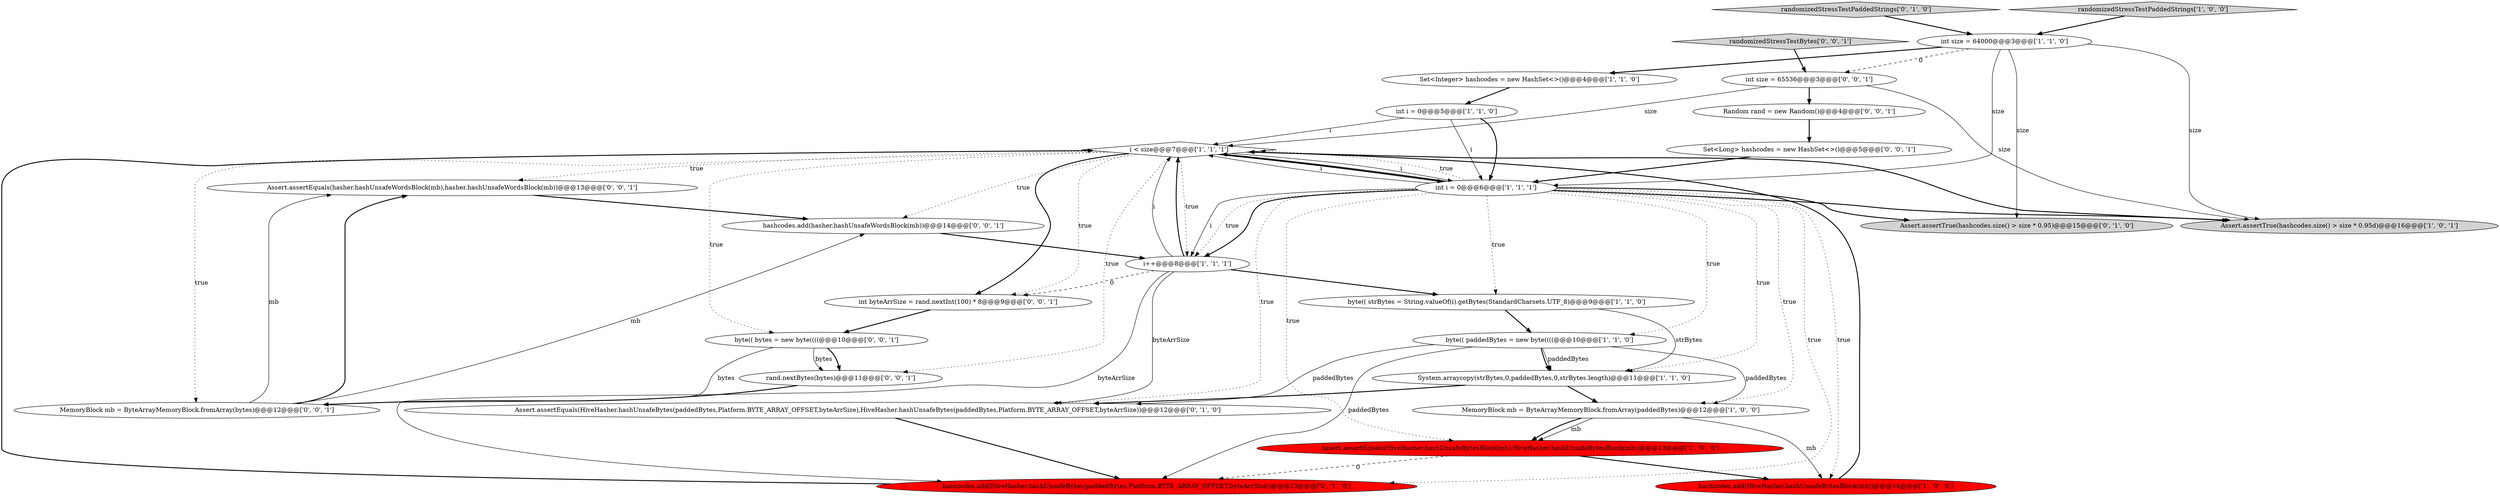 digraph {
3 [style = filled, label = "int size = 64000@@@3@@@['1', '1', '0']", fillcolor = white, shape = ellipse image = "AAA0AAABBB1BBB"];
27 [style = filled, label = "Assert.assertEquals(hasher.hashUnsafeWordsBlock(mb),hasher.hashUnsafeWordsBlock(mb))@@@13@@@['0', '0', '1']", fillcolor = white, shape = ellipse image = "AAA0AAABBB3BBB"];
15 [style = filled, label = "Assert.assertTrue(hashcodes.size() > size * 0.95)@@@15@@@['0', '1', '0']", fillcolor = lightgray, shape = ellipse image = "AAA0AAABBB2BBB"];
1 [style = filled, label = "int i = 0@@@5@@@['1', '1', '0']", fillcolor = white, shape = ellipse image = "AAA0AAABBB1BBB"];
10 [style = filled, label = "byte(( strBytes = String.valueOf(i).getBytes(StandardCharsets.UTF_8)@@@9@@@['1', '1', '0']", fillcolor = white, shape = ellipse image = "AAA0AAABBB1BBB"];
8 [style = filled, label = "Assert.assertTrue(hashcodes.size() > size * 0.95d)@@@16@@@['1', '0', '1']", fillcolor = lightgray, shape = ellipse image = "AAA0AAABBB1BBB"];
0 [style = filled, label = "byte(( paddedBytes = new byte((((@@@10@@@['1', '1', '0']", fillcolor = white, shape = ellipse image = "AAA0AAABBB1BBB"];
23 [style = filled, label = "hashcodes.add(hasher.hashUnsafeWordsBlock(mb))@@@14@@@['0', '0', '1']", fillcolor = white, shape = ellipse image = "AAA0AAABBB3BBB"];
12 [style = filled, label = "i < size@@@7@@@['1', '1', '1']", fillcolor = white, shape = diamond image = "AAA0AAABBB1BBB"];
17 [style = filled, label = "hashcodes.add(HiveHasher.hashUnsafeBytes(paddedBytes,Platform.BYTE_ARRAY_OFFSET,byteArrSize))@@@13@@@['0', '1', '0']", fillcolor = red, shape = ellipse image = "AAA1AAABBB2BBB"];
22 [style = filled, label = "byte(( bytes = new byte((((@@@10@@@['0', '0', '1']", fillcolor = white, shape = ellipse image = "AAA0AAABBB3BBB"];
14 [style = filled, label = "randomizedStressTestPaddedStrings['0', '1', '0']", fillcolor = lightgray, shape = diamond image = "AAA0AAABBB2BBB"];
9 [style = filled, label = "i++@@@8@@@['1', '1', '1']", fillcolor = white, shape = ellipse image = "AAA0AAABBB1BBB"];
11 [style = filled, label = "System.arraycopy(strBytes,0,paddedBytes,0,strBytes.length)@@@11@@@['1', '1', '0']", fillcolor = white, shape = ellipse image = "AAA0AAABBB1BBB"];
5 [style = filled, label = "Assert.assertEquals(HiveHasher.hashUnsafeBytesBlock(mb),HiveHasher.hashUnsafeBytesBlock(mb))@@@13@@@['1', '0', '0']", fillcolor = red, shape = ellipse image = "AAA1AAABBB1BBB"];
21 [style = filled, label = "Set<Long> hashcodes = new HashSet<>()@@@5@@@['0', '0', '1']", fillcolor = white, shape = ellipse image = "AAA0AAABBB3BBB"];
19 [style = filled, label = "rand.nextBytes(bytes)@@@11@@@['0', '0', '1']", fillcolor = white, shape = ellipse image = "AAA0AAABBB3BBB"];
20 [style = filled, label = "randomizedStressTestBytes['0', '0', '1']", fillcolor = lightgray, shape = diamond image = "AAA0AAABBB3BBB"];
6 [style = filled, label = "hashcodes.add(HiveHasher.hashUnsafeBytesBlock(mb))@@@14@@@['1', '0', '0']", fillcolor = red, shape = ellipse image = "AAA1AAABBB1BBB"];
24 [style = filled, label = "int byteArrSize = rand.nextInt(100) * 8@@@9@@@['0', '0', '1']", fillcolor = white, shape = ellipse image = "AAA0AAABBB3BBB"];
16 [style = filled, label = "Assert.assertEquals(HiveHasher.hashUnsafeBytes(paddedBytes,Platform.BYTE_ARRAY_OFFSET,byteArrSize),HiveHasher.hashUnsafeBytes(paddedBytes,Platform.BYTE_ARRAY_OFFSET,byteArrSize))@@@12@@@['0', '1', '0']", fillcolor = white, shape = ellipse image = "AAA0AAABBB2BBB"];
7 [style = filled, label = "randomizedStressTestPaddedStrings['1', '0', '0']", fillcolor = lightgray, shape = diamond image = "AAA0AAABBB1BBB"];
25 [style = filled, label = "MemoryBlock mb = ByteArrayMemoryBlock.fromArray(bytes)@@@12@@@['0', '0', '1']", fillcolor = white, shape = ellipse image = "AAA0AAABBB3BBB"];
2 [style = filled, label = "MemoryBlock mb = ByteArrayMemoryBlock.fromArray(paddedBytes)@@@12@@@['1', '0', '0']", fillcolor = white, shape = ellipse image = "AAA0AAABBB1BBB"];
4 [style = filled, label = "Set<Integer> hashcodes = new HashSet<>()@@@4@@@['1', '1', '0']", fillcolor = white, shape = ellipse image = "AAA0AAABBB1BBB"];
26 [style = filled, label = "int size = 65536@@@3@@@['0', '0', '1']", fillcolor = white, shape = ellipse image = "AAA0AAABBB3BBB"];
13 [style = filled, label = "int i = 0@@@6@@@['1', '1', '1']", fillcolor = white, shape = ellipse image = "AAA0AAABBB1BBB"];
18 [style = filled, label = "Random rand = new Random()@@@4@@@['0', '0', '1']", fillcolor = white, shape = ellipse image = "AAA0AAABBB3BBB"];
13->6 [style = dotted, label="true"];
11->16 [style = bold, label=""];
14->3 [style = bold, label=""];
25->23 [style = solid, label="mb"];
13->9 [style = solid, label="i"];
13->16 [style = dotted, label="true"];
13->17 [style = dotted, label="true"];
3->26 [style = dashed, label="0"];
12->23 [style = dotted, label="true"];
26->12 [style = solid, label="size"];
22->19 [style = bold, label=""];
13->12 [style = dotted, label="true"];
9->24 [style = dashed, label="0"];
0->2 [style = solid, label="paddedBytes"];
20->26 [style = bold, label=""];
22->19 [style = solid, label="bytes"];
9->12 [style = solid, label="i"];
0->11 [style = bold, label=""];
13->5 [style = dotted, label="true"];
26->8 [style = solid, label="size"];
16->17 [style = bold, label=""];
9->10 [style = bold, label=""];
12->24 [style = bold, label=""];
0->17 [style = solid, label="paddedBytes"];
13->10 [style = dotted, label="true"];
24->22 [style = bold, label=""];
25->27 [style = solid, label="mb"];
3->4 [style = bold, label=""];
1->13 [style = bold, label=""];
11->2 [style = bold, label=""];
7->3 [style = bold, label=""];
19->25 [style = bold, label=""];
13->12 [style = solid, label="i"];
13->2 [style = dotted, label="true"];
25->27 [style = bold, label=""];
12->13 [style = bold, label=""];
10->11 [style = solid, label="strBytes"];
12->27 [style = dotted, label="true"];
12->22 [style = dotted, label="true"];
17->12 [style = bold, label=""];
13->12 [style = bold, label=""];
0->16 [style = solid, label="paddedBytes"];
5->17 [style = dashed, label="0"];
5->6 [style = bold, label=""];
3->15 [style = solid, label="size"];
13->9 [style = dotted, label="true"];
21->13 [style = bold, label=""];
12->19 [style = dotted, label="true"];
13->0 [style = dotted, label="true"];
12->8 [style = bold, label=""];
2->5 [style = solid, label="mb"];
1->12 [style = solid, label="i"];
3->13 [style = solid, label="size"];
10->0 [style = bold, label=""];
12->13 [style = solid, label="i"];
12->24 [style = dotted, label="true"];
2->6 [style = solid, label="mb"];
13->11 [style = dotted, label="true"];
27->23 [style = bold, label=""];
4->1 [style = bold, label=""];
13->9 [style = bold, label=""];
13->15 [style = bold, label=""];
18->21 [style = bold, label=""];
9->12 [style = bold, label=""];
13->8 [style = bold, label=""];
9->17 [style = solid, label="byteArrSize"];
22->25 [style = solid, label="bytes"];
12->9 [style = dotted, label="true"];
23->9 [style = bold, label=""];
12->25 [style = dotted, label="true"];
1->13 [style = solid, label="i"];
0->11 [style = solid, label="paddedBytes"];
9->16 [style = solid, label="byteArrSize"];
3->8 [style = solid, label="size"];
2->5 [style = bold, label=""];
26->18 [style = bold, label=""];
6->12 [style = bold, label=""];
}
